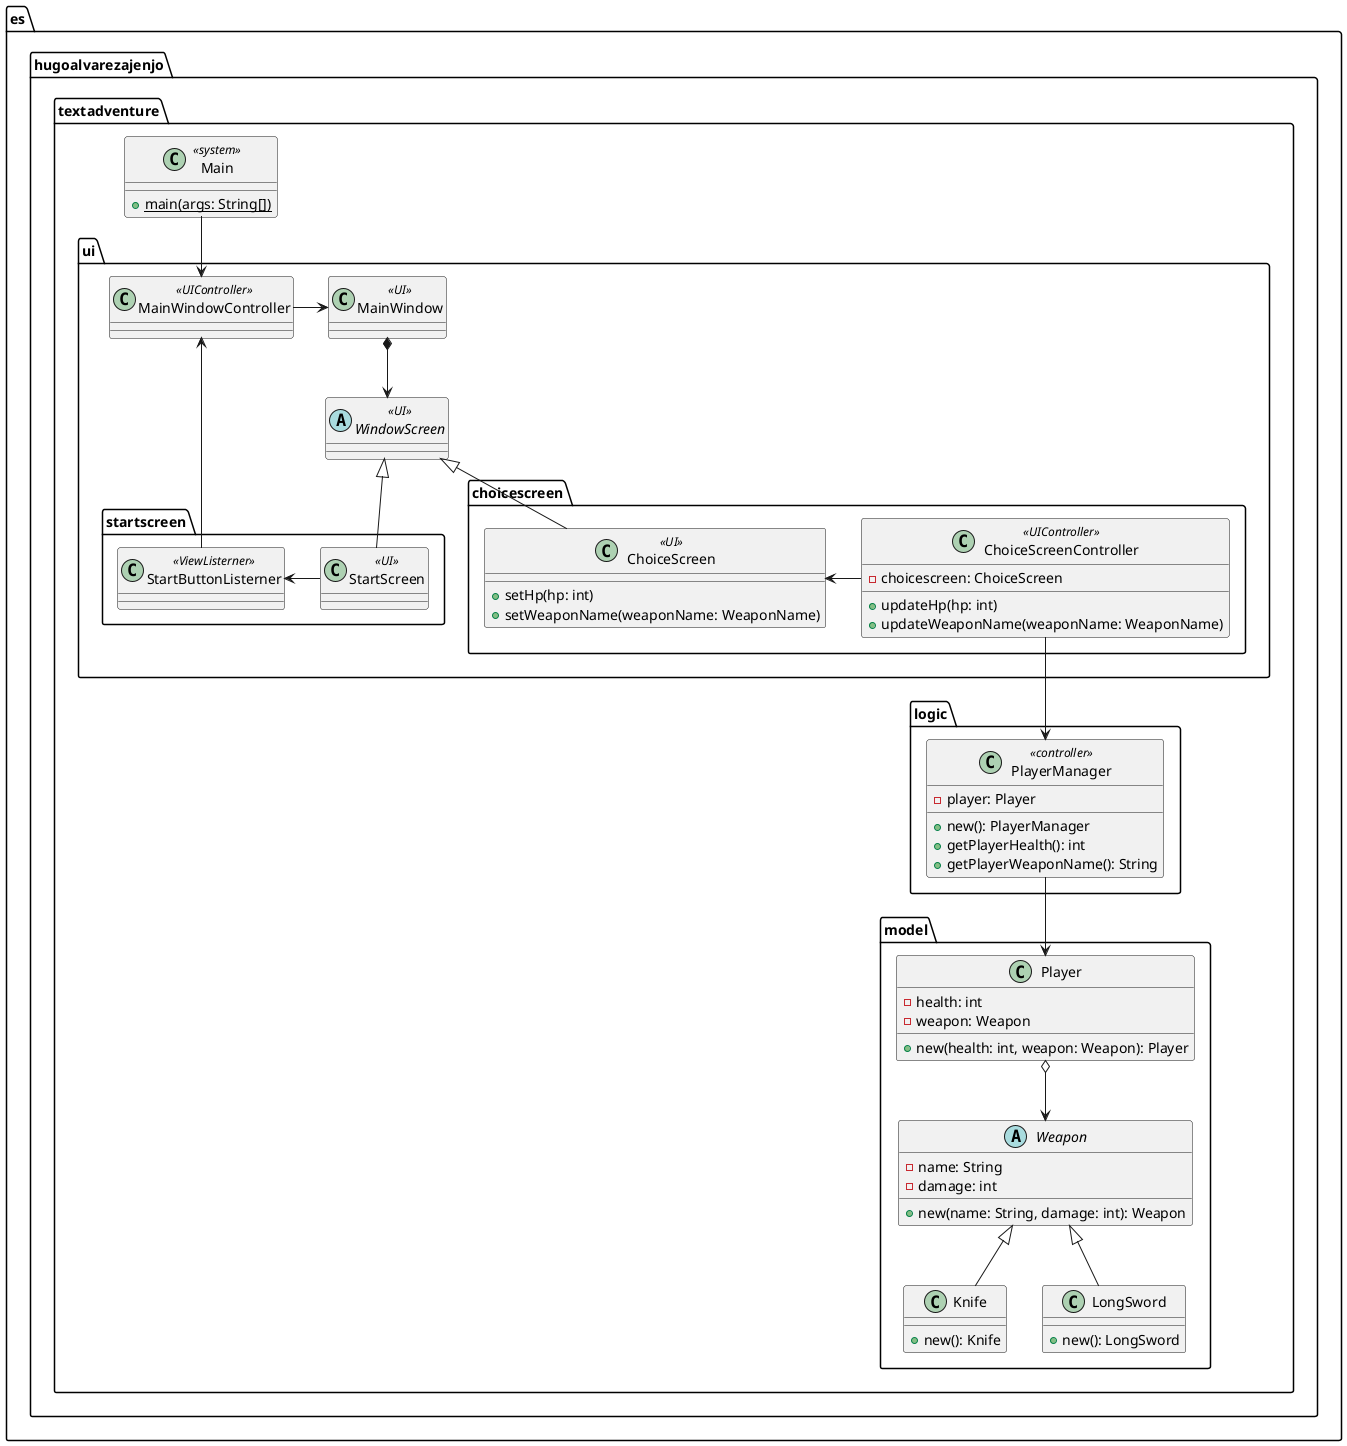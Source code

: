 @startuml TextAdventure Class Diagram
package es.hugoalvarezajenjo.textadventure {
    package model {
        class Player {
            - health: int
            - weapon: Weapon
            + new(health: int, weapon: Weapon): Player
        }

        abstract Weapon{
            - name: String
            - damage: int
            + new(name: String, damage: int): Weapon
        }

        class Knife {
            + new(): Knife
        }
         class LongSword {
            + new(): LongSword
        }
    }

    package logic {
        class PlayerManager <<controller>>{
            - player: Player
            + new(): PlayerManager
            + getPlayerHealth(): int
            + getPlayerWeaponName(): String
        }
    }

    package ui {
        class MainWindow <<UI>>
        class MainWindowController <<UIController>>
        abstract WindowScreen <<UI>>

        package startscreen {
            class StartScreen <<UI>>
            class StartButtonListerner <<ViewListerner>>
        }

        package choicescreen {
            class ChoiceScreen <<UI>> {
                + setHp(hp: int)
                + setWeaponName(weaponName: WeaponName)
            }
            class ChoiceScreenController <<UIController>> {
                - choicescreen: ChoiceScreen
                + updateHp(hp: int)
                + updateWeaponName(weaponName: WeaponName)
            }
        }

    }

    class Main <<system>>{
        + {static} main(args: String[])
    }
}

WindowScreen <|-- StartScreen
WindowScreen <|-- ChoiceScreen

Weapon <|-- Knife
Weapon <|-- LongSword

Main --> MainWindowController

MainWindowController -> MainWindow

MainWindow *--> WindowScreen

StartButtonListerner <- StartScreen
MainWindowController <-- StartButtonListerner

ChoiceScreen <- ChoiceScreenController
ChoiceScreenController --> PlayerManager

PlayerManager --> Player

Player o--> Weapon

@enduml
